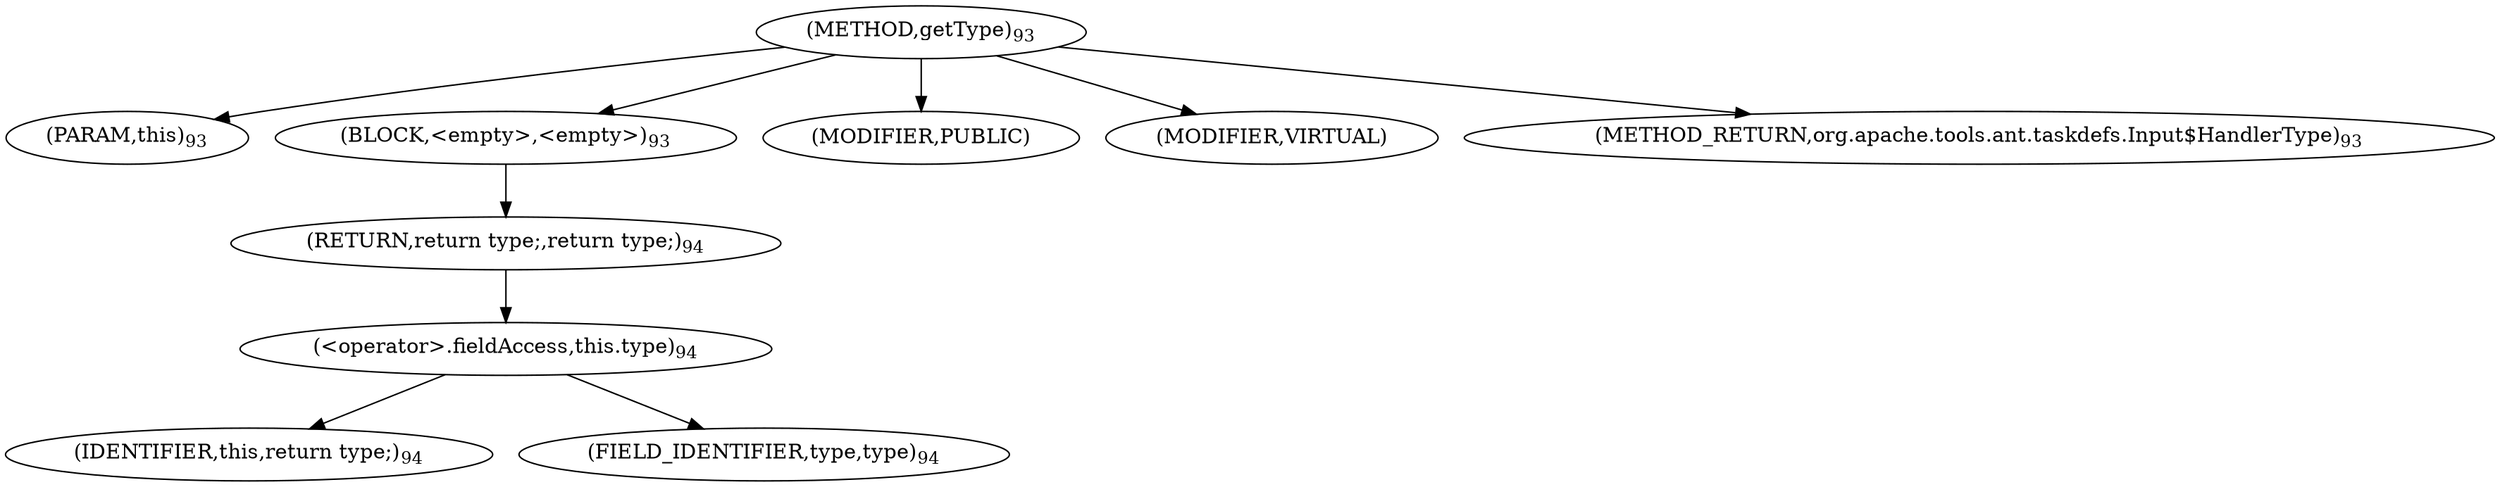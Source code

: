 digraph "getType" {  
"111" [label = <(METHOD,getType)<SUB>93</SUB>> ]
"112" [label = <(PARAM,this)<SUB>93</SUB>> ]
"113" [label = <(BLOCK,&lt;empty&gt;,&lt;empty&gt;)<SUB>93</SUB>> ]
"114" [label = <(RETURN,return type;,return type;)<SUB>94</SUB>> ]
"115" [label = <(&lt;operator&gt;.fieldAccess,this.type)<SUB>94</SUB>> ]
"116" [label = <(IDENTIFIER,this,return type;)<SUB>94</SUB>> ]
"117" [label = <(FIELD_IDENTIFIER,type,type)<SUB>94</SUB>> ]
"118" [label = <(MODIFIER,PUBLIC)> ]
"119" [label = <(MODIFIER,VIRTUAL)> ]
"120" [label = <(METHOD_RETURN,org.apache.tools.ant.taskdefs.Input$HandlerType)<SUB>93</SUB>> ]
  "111" -> "112" 
  "111" -> "113" 
  "111" -> "118" 
  "111" -> "119" 
  "111" -> "120" 
  "113" -> "114" 
  "114" -> "115" 
  "115" -> "116" 
  "115" -> "117" 
}
